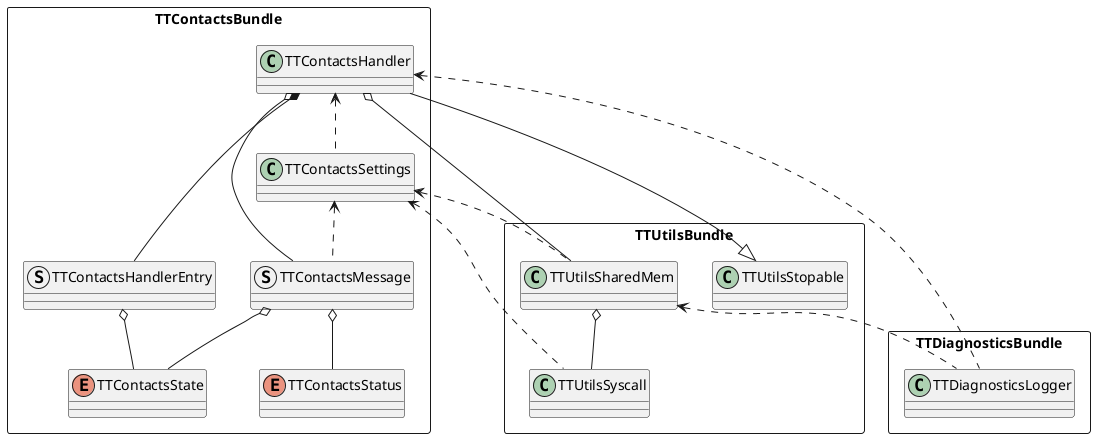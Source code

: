 @startuml

package TTContactsBundle <<Rectangle>> {
  class TTContactsHandler
  struct TTContactsHandlerEntry
  struct TTContactsMessage
  class TTContactsSettings
  enum TTContactsStatus
  enum TTContactsState
}

package TTDiagnosticsBundle <<Rectangle>> {
  class TTDiagnosticsLogger
}

package TTUtilsBundle <<Rectangle>> {
  class TTUtilsSyscall
  class TTUtilsSharedMem
  class TTUtilsStopable
}

TTContactsHandler --|> TTUtilsStopable
TTContactsHandler o-- TTContactsMessage
TTContactsHandler o-- TTUtilsSharedMem
TTContactsHandler *-- TTContactsHandlerEntry
TTContactsHandler <.. TTDiagnosticsLogger
TTContactsHandler <.. TTContactsSettings
TTContactsSettings <.. TTUtilsSyscall
TTContactsSettings <.. TTUtilsSharedMem
TTContactsSettings <.. TTContactsMessage
TTContactsMessage o-- TTContactsStatus
TTContactsMessage o-- TTContactsState
TTUtilsSharedMem o-- TTUtilsSyscall
TTUtilsSharedMem <.. TTDiagnosticsLogger
TTContactsHandlerEntry o-- TTContactsState

@enduml
